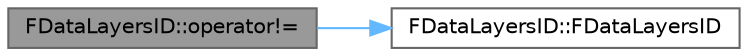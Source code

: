 digraph "FDataLayersID::operator!="
{
 // INTERACTIVE_SVG=YES
 // LATEX_PDF_SIZE
  bgcolor="transparent";
  edge [fontname=Helvetica,fontsize=10,labelfontname=Helvetica,labelfontsize=10];
  node [fontname=Helvetica,fontsize=10,shape=box,height=0.2,width=0.4];
  rankdir="LR";
  Node1 [id="Node000001",label="FDataLayersID::operator!=",height=0.2,width=0.4,color="gray40", fillcolor="grey60", style="filled", fontcolor="black",tooltip=" "];
  Node1 -> Node2 [id="edge1_Node000001_Node000002",color="steelblue1",style="solid",tooltip=" "];
  Node2 [id="Node000002",label="FDataLayersID::FDataLayersID",height=0.2,width=0.4,color="grey40", fillcolor="white", style="filled",URL="$da/d2d/classFDataLayersID.html#a2efe7bce92339b609d8771eb893ed63b",tooltip=" "];
}
